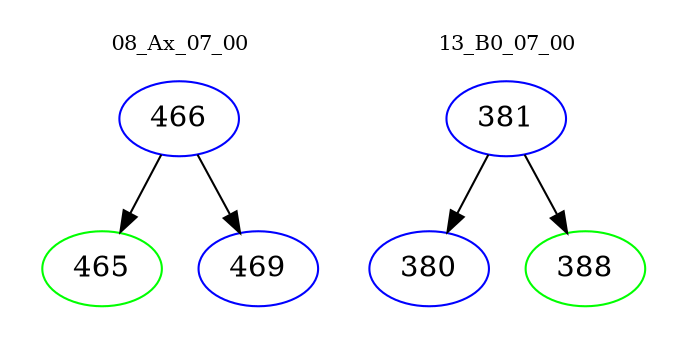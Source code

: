 digraph{
subgraph cluster_0 {
color = white
label = "08_Ax_07_00";
fontsize=10;
T0_466 [label="466", color="blue"]
T0_466 -> T0_465 [color="black"]
T0_465 [label="465", color="green"]
T0_466 -> T0_469 [color="black"]
T0_469 [label="469", color="blue"]
}
subgraph cluster_1 {
color = white
label = "13_B0_07_00";
fontsize=10;
T1_381 [label="381", color="blue"]
T1_381 -> T1_380 [color="black"]
T1_380 [label="380", color="blue"]
T1_381 -> T1_388 [color="black"]
T1_388 [label="388", color="green"]
}
}
